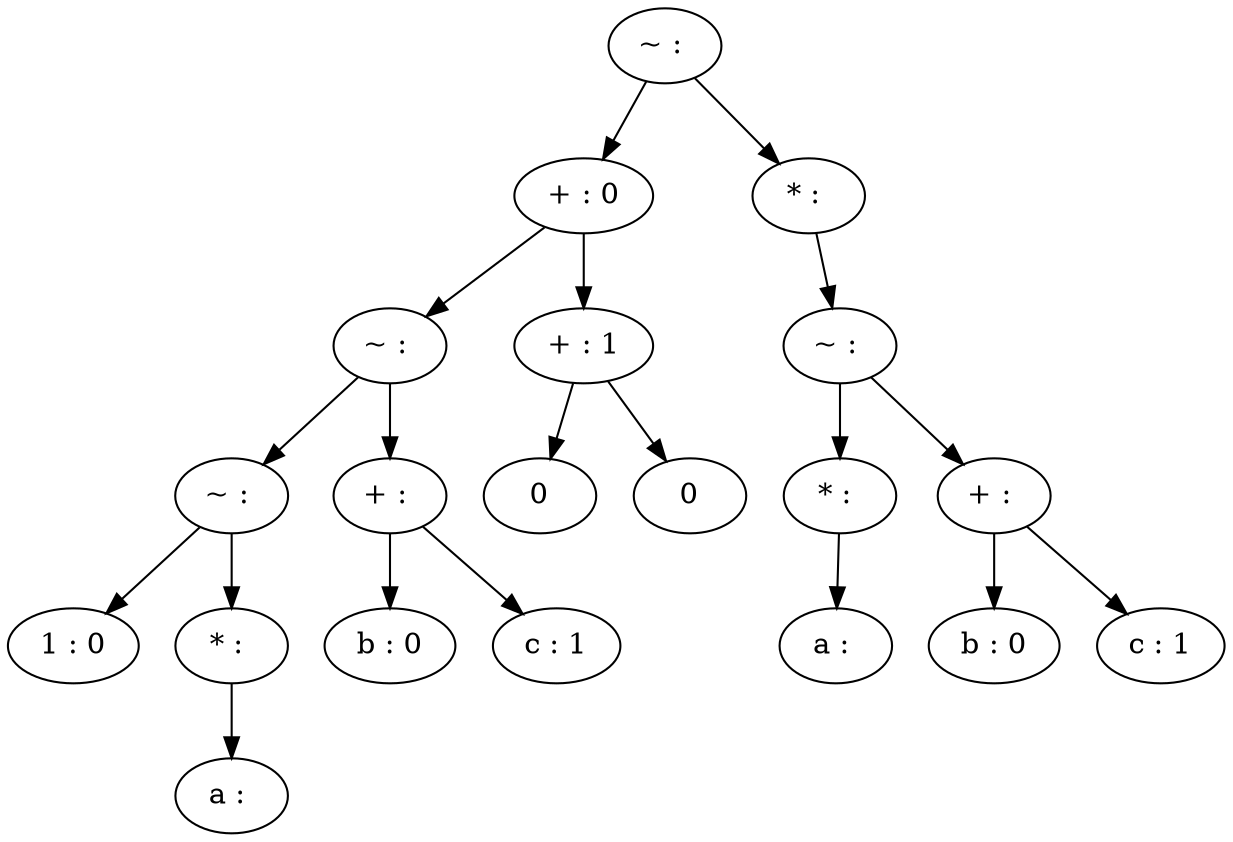 // Iteration: 1
digraph {
	0 [label="~ : "]
	1 [label="+ : 0"]
	2 [label="~ : "]
	3 [label="~ : "]
	4 [label="1 : 0"]
	5 [label="* : "]
	6 [label="a : "]
	7 [label="+ : "]
	8 [label="b : 0"]
	9 [label="c : 1"]
	10 [label="+ : 1"]
	11 [label=0]
	12 [label=0]
	13 [label="* : "]
	14 [label="~ : "]
	15 [label="* : "]
	16 [label="a : "]
	17 [label="+ : "]
	18 [label="b : 0"]
	19 [label="c : 1"]
	0 -> 1
	1 -> 2
	2 -> 3
	3 -> 4
	3 -> 5
	5 -> 6
	2 -> 7
	7 -> 8
	7 -> 9
	1 -> 10
	10 -> 11
	10 -> 12
	0 -> 13
	13 -> 14
	14 -> 15
	15 -> 16
	14 -> 17
	17 -> 18
	17 -> 19
}
